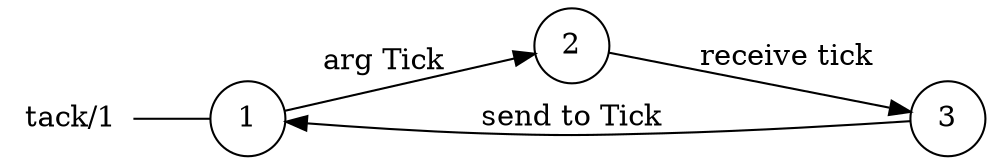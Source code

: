 digraph tack {
	rankdir="LR";
	n_0 [label="tack/1", shape="plaintext"];
	n_1 [id="1", shape=circle, label="1"];
	n_0 -> n_1 [arrowhead=none];
	n_2 [id="2", shape=circle, label="2"];
	n_3 [id="3", shape=circle, label="3"];

	n_1 -> n_2 [id="[$e|0]", label="arg Tick"];
	n_3 -> n_1 [id="[$e|6]", label="send to Tick"];
	n_2 -> n_3 [id="[$e|1]", label="receive tick"];
}
